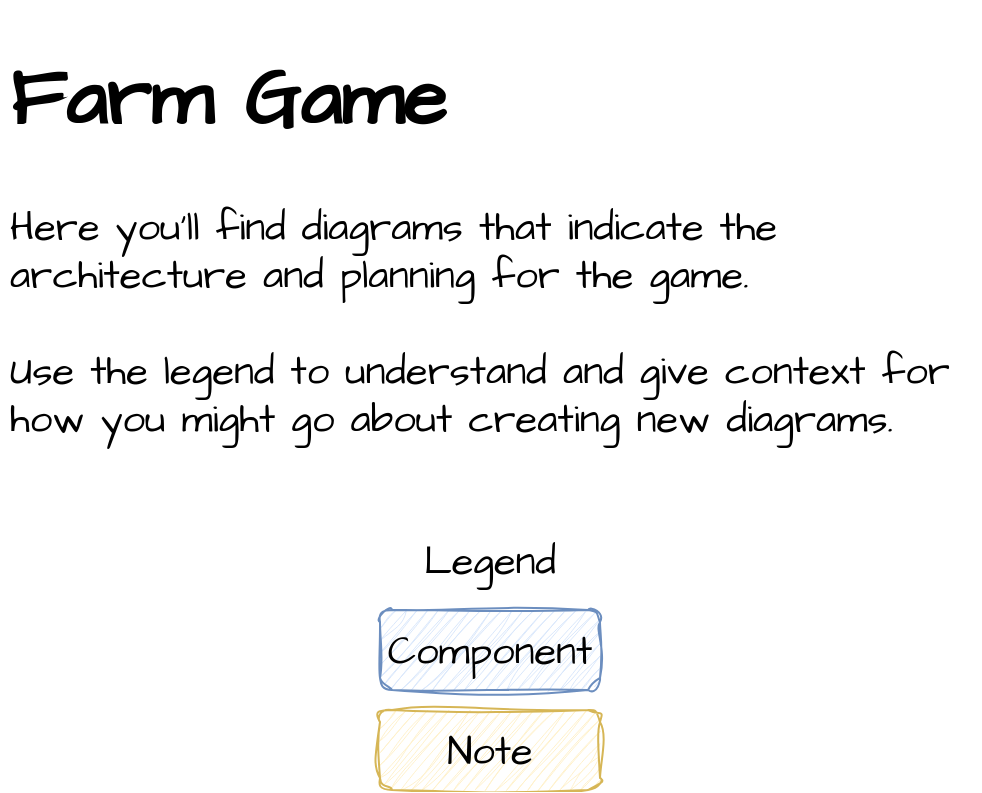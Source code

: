 <mxfile version="20.8.23" type="embed" pages="3">
    <diagram id="5LL1bgMLcIcRwywR8SrD" name="Index">
        <mxGraphModel dx="1005" dy="867" grid="1" gridSize="10" guides="1" tooltips="1" connect="1" arrows="1" fold="1" page="1" pageScale="1" pageWidth="850" pageHeight="850" math="0" shadow="0">
            <root>
                <mxCell id="0"/>
                <mxCell id="1" parent="0"/>
                <mxCell id="zY0MIBWVpZhsljXnVnaO-1" value="Component" style="rounded=1;whiteSpace=wrap;html=1;sketch=1;hachureGap=4;jiggle=2;curveFitting=1;fontFamily=Architects Daughter;fontSource=https%3A%2F%2Ffonts.googleapis.com%2Fcss%3Ffamily%3DArchitects%2BDaughter;fontSize=20;fillColor=#dae8fc;strokeColor=#6c8ebf;" vertex="1" parent="1">
                    <mxGeometry x="370" y="500" width="110" height="40" as="geometry"/>
                </mxCell>
                <mxCell id="zY0MIBWVpZhsljXnVnaO-2" value="Legend" style="text;html=1;strokeColor=none;fillColor=none;align=center;verticalAlign=middle;whiteSpace=wrap;rounded=0;fontSize=20;fontFamily=Architects Daughter;fontColor=#000000;" vertex="1" parent="1">
                    <mxGeometry x="395" y="460" width="60" height="30" as="geometry"/>
                </mxCell>
                <mxCell id="zY0MIBWVpZhsljXnVnaO-3" value="Note" style="rounded=1;whiteSpace=wrap;html=1;sketch=1;hachureGap=4;jiggle=2;curveFitting=1;fontFamily=Architects Daughter;fontSource=https%3A%2F%2Ffonts.googleapis.com%2Fcss%3Ffamily%3DArchitects%2BDaughter;fontSize=20;fillColor=#fff2cc;strokeColor=#d6b656;" vertex="1" parent="1">
                    <mxGeometry x="370" y="550" width="110" height="40" as="geometry"/>
                </mxCell>
                <mxCell id="zY0MIBWVpZhsljXnVnaO-4" value="&lt;h1&gt;Farm Game&lt;/h1&gt;&lt;p&gt;Here you'll find diagrams that indicate the architecture and planning for the game.&lt;br&gt;&lt;br&gt;Use the legend to understand and give context for how you might go about creating new diagrams.&lt;/p&gt;" style="text;html=1;strokeColor=none;fillColor=none;spacing=5;spacingTop=-20;whiteSpace=wrap;overflow=hidden;rounded=0;fontSize=20;fontFamily=Architects Daughter;fontColor=#000000;" vertex="1" parent="1">
                    <mxGeometry x="180" y="205" width="490" height="220" as="geometry"/>
                </mxCell>
            </root>
        </mxGraphModel>
    </diagram>
    <diagram id="st60KRThI-hdyKNG8Uz0" name="Planting">
        <mxGraphModel dx="1005" dy="867" grid="1" gridSize="10" guides="1" tooltips="1" connect="1" arrows="1" fold="1" page="1" pageScale="1" pageWidth="850" pageHeight="850" math="0" shadow="0">
            <root>
                <mxCell id="0"/>
                <mxCell id="1" parent="0"/>
                <mxCell id="36" value="" style="endArrow=none;dashed=1;html=1;dashPattern=1 3;strokeWidth=2;sketch=1;hachureGap=4;jiggle=2;curveFitting=1;fontFamily=Architects Daughter;fontSource=https%3A%2F%2Ffonts.googleapis.com%2Fcss%3Ffamily%3DArchitects%2BDaughter;fontSize=16;fontColor=#000000;fillColor=#f8cecc;strokeColor=#b85450;" edge="1" parent="1">
                    <mxGeometry width="50" height="50" relative="1" as="geometry">
                        <mxPoint x="420" y="750" as="sourcePoint"/>
                        <mxPoint x="420" y="230" as="targetPoint"/>
                    </mxGeometry>
                </mxCell>
                <mxCell id="18" value="" style="edgeStyle=none;sketch=1;hachureGap=4;jiggle=2;curveFitting=1;html=1;fontFamily=Architects Daughter;fontSource=https%3A%2F%2Ffonts.googleapis.com%2Fcss%3Ffamily%3DArchitects%2BDaughter;fontSize=16;fontColor=#000000;" edge="1" parent="1" source="3" target="17">
                    <mxGeometry relative="1" as="geometry"/>
                </mxCell>
                <mxCell id="3" value="Seed" style="rounded=1;whiteSpace=wrap;html=1;sketch=1;hachureGap=4;jiggle=2;curveFitting=1;fontFamily=Architects Daughter;fontSource=https%3A%2F%2Ffonts.googleapis.com%2Fcss%3Ffamily%3DArchitects%2BDaughter;fontSize=20;fillColor=#dae8fc;strokeColor=#6c8ebf;" parent="1" vertex="1">
                    <mxGeometry x="150" y="460" width="120" height="60" as="geometry"/>
                </mxCell>
                <mxCell id="25" value="" style="edgeStyle=none;sketch=1;hachureGap=4;jiggle=2;curveFitting=1;html=1;fontFamily=Architects Daughter;fontSource=https%3A%2F%2Ffonts.googleapis.com%2Fcss%3Ffamily%3DArchitects%2BDaughter;fontSize=16;fontColor=#000000;" edge="1" parent="1" source="4" target="24">
                    <mxGeometry relative="1" as="geometry"/>
                </mxCell>
                <mxCell id="4" value="PlantPlot" style="rounded=1;whiteSpace=wrap;html=1;sketch=1;hachureGap=4;jiggle=2;curveFitting=1;fontFamily=Architects Daughter;fontSource=https%3A%2F%2Ffonts.googleapis.com%2Fcss%3Ffamily%3DArchitects%2BDaughter;fontSize=20;fillColor=#dae8fc;strokeColor=#6c8ebf;" parent="1" vertex="1">
                    <mxGeometry x="580" y="460" width="120" height="60" as="geometry"/>
                </mxCell>
                <mxCell id="16" value="&lt;h1&gt;&lt;font color=&quot;#000000&quot;&gt;Planting&lt;/font&gt;&lt;/h1&gt;&lt;p&gt;&lt;font color=&quot;#000000&quot;&gt;Player will collect Seeds to be placed into PlantPlots&lt;/font&gt;&lt;/p&gt;" style="text;html=1;strokeColor=none;fillColor=none;spacing=5;spacingTop=-20;whiteSpace=wrap;overflow=hidden;rounded=0;fontSize=20;fontFamily=Architects Daughter;fontColor=#FF0000;" vertex="1" parent="1">
                    <mxGeometry x="10" y="10" width="330" height="140" as="geometry"/>
                </mxCell>
                <mxCell id="20" value="" style="edgeStyle=none;sketch=1;hachureGap=4;jiggle=2;curveFitting=1;html=1;fontFamily=Architects Daughter;fontSource=https%3A%2F%2Ffonts.googleapis.com%2Fcss%3Ffamily%3DArchitects%2BDaughter;fontSize=16;fontColor=#000000;" edge="1" parent="1" source="17" target="19">
                    <mxGeometry relative="1" as="geometry"/>
                </mxCell>
                <mxCell id="17" value="Tool" style="rounded=1;whiteSpace=wrap;html=1;sketch=1;hachureGap=4;jiggle=2;curveFitting=1;fontFamily=Architects Daughter;fontSource=https%3A%2F%2Ffonts.googleapis.com%2Fcss%3Ffamily%3DArchitects%2BDaughter;fontSize=20;" vertex="1" parent="1">
                    <mxGeometry x="177.5" y="550" width="60" height="35" as="geometry"/>
                </mxCell>
                <mxCell id="22" value="" style="edgeStyle=none;sketch=1;hachureGap=4;jiggle=2;curveFitting=1;html=1;fontFamily=Architects Daughter;fontSource=https%3A%2F%2Ffonts.googleapis.com%2Fcss%3Ffamily%3DArchitects%2BDaughter;fontSize=16;fontColor=#000000;" edge="1" parent="1" source="19" target="21">
                    <mxGeometry relative="1" as="geometry"/>
                </mxCell>
                <mxCell id="19" value="Activated()" style="rounded=1;whiteSpace=wrap;html=1;sketch=1;hachureGap=4;jiggle=2;curveFitting=1;fontFamily=Architects Daughter;fontSource=https%3A%2F%2Ffonts.googleapis.com%2Fcss%3Ffamily%3DArchitects%2BDaughter;fontSize=20;" vertex="1" parent="1">
                    <mxGeometry x="150" y="617.5" width="115" height="30" as="geometry"/>
                </mxCell>
                <mxCell id="21" value="RemoteEvent" style="rounded=1;whiteSpace=wrap;html=1;sketch=1;hachureGap=4;jiggle=2;curveFitting=1;fontFamily=Architects Daughter;fontSource=https%3A%2F%2Ffonts.googleapis.com%2Fcss%3Ffamily%3DArchitects%2BDaughter;fontSize=20;" vertex="1" parent="1">
                    <mxGeometry x="340" y="475" width="145" height="30" as="geometry"/>
                </mxCell>
                <mxCell id="23" value="" style="edgeStyle=none;sketch=1;hachureGap=4;jiggle=2;curveFitting=1;html=1;fontFamily=Architects Daughter;fontSource=https%3A%2F%2Ffonts.googleapis.com%2Fcss%3Ffamily%3DArchitects%2BDaughter;fontSize=16;fontColor=#000000;" edge="1" parent="1" source="21" target="4">
                    <mxGeometry relative="1" as="geometry">
                        <mxPoint x="445" y="600" as="sourcePoint"/>
                        <mxPoint x="490" y="600" as="targetPoint"/>
                    </mxGeometry>
                </mxCell>
                <mxCell id="24" value="Plant" style="rounded=1;whiteSpace=wrap;html=1;sketch=1;hachureGap=4;jiggle=2;curveFitting=1;fontFamily=Architects Daughter;fontSource=https%3A%2F%2Ffonts.googleapis.com%2Fcss%3Ffamily%3DArchitects%2BDaughter;fontSize=20;fillColor=#dae8fc;strokeColor=#6c8ebf;" vertex="1" parent="1">
                    <mxGeometry x="580" y="600" width="120" height="60" as="geometry"/>
                </mxCell>
                <mxCell id="33" style="edgeStyle=none;sketch=1;hachureGap=4;jiggle=2;curveFitting=1;html=1;exitX=0.5;exitY=1;exitDx=0;exitDy=0;fontFamily=Architects Daughter;fontSource=https%3A%2F%2Ffonts.googleapis.com%2Fcss%3Ffamily%3DArchitects%2BDaughter;fontSize=16;fontColor=#000000;" edge="1" parent="1" source="31" target="21">
                    <mxGeometry relative="1" as="geometry"/>
                </mxCell>
                <mxCell id="31" value="What kind of seed?" style="rounded=1;whiteSpace=wrap;html=1;sketch=1;hachureGap=4;jiggle=2;curveFitting=1;fontFamily=Architects Daughter;fontSource=https%3A%2F%2Ffonts.googleapis.com%2Fcss%3Ffamily%3DArchitects%2BDaughter;fontSize=20;fillColor=#fff2cc;strokeColor=#d6b656;" vertex="1" parent="1">
                    <mxGeometry x="178.75" y="360" width="117.5" height="60" as="geometry"/>
                </mxCell>
                <mxCell id="34" style="edgeStyle=none;sketch=1;hachureGap=4;jiggle=2;curveFitting=1;html=1;exitX=0.5;exitY=1;exitDx=0;exitDy=0;fontFamily=Architects Daughter;fontSource=https%3A%2F%2Ffonts.googleapis.com%2Fcss%3Ffamily%3DArchitects%2BDaughter;fontSize=16;fontColor=#000000;" edge="1" parent="1" source="32" target="21">
                    <mxGeometry relative="1" as="geometry"/>
                </mxCell>
                <mxCell id="32" value="Which PlantPlot?" style="rounded=1;whiteSpace=wrap;html=1;sketch=1;hachureGap=4;jiggle=2;curveFitting=1;fontFamily=Architects Daughter;fontSource=https%3A%2F%2Ffonts.googleapis.com%2Fcss%3Ffamily%3DArchitects%2BDaughter;fontSize=20;fillColor=#fff2cc;strokeColor=#d6b656;" vertex="1" parent="1">
                    <mxGeometry x="310" y="360" width="100" height="60" as="geometry"/>
                </mxCell>
                <mxCell id="38" value="Client" style="text;html=1;strokeColor=#6c8ebf;fillColor=#dae8fc;align=center;verticalAlign=middle;whiteSpace=wrap;rounded=0;fontSize=20;fontFamily=Architects Daughter;" vertex="1" parent="1">
                    <mxGeometry x="205" y="230" width="65" height="30" as="geometry"/>
                </mxCell>
                <mxCell id="39" value="Server" style="text;html=1;strokeColor=#82b366;fillColor=#d5e8d4;align=center;verticalAlign=middle;whiteSpace=wrap;rounded=0;fontSize=20;fontFamily=Architects Daughter;" vertex="1" parent="1">
                    <mxGeometry x="570" y="230" width="70" height="30" as="geometry"/>
                </mxCell>
            </root>
        </mxGraphModel>
    </diagram>
    <diagram id="T7y1cq-I421D0Dci_ju5" name="Seed">
        <mxGraphModel dx="1005" dy="867" grid="1" gridSize="10" guides="1" tooltips="1" connect="1" arrows="1" fold="1" page="1" pageScale="1" pageWidth="850" pageHeight="850" math="0" shadow="0">
            <root>
                <mxCell id="0"/>
                <mxCell id="1" parent="0"/>
                <mxCell id="drWn4yXEJiF0bwWJMUm0-6" value="&lt;h1&gt;&lt;font color=&quot;#000000&quot;&gt;Seed&lt;/font&gt;&lt;/h1&gt;&lt;p&gt;&lt;font color=&quot;#000000&quot;&gt;The architecture for the seed component&lt;/font&gt;&lt;/p&gt;" style="text;html=1;strokeColor=none;fillColor=none;spacing=5;spacingTop=-20;whiteSpace=wrap;overflow=hidden;rounded=0;fontSize=20;fontFamily=Architects Daughter;fontColor=#FF0000;" vertex="1" parent="1">
                    <mxGeometry x="20" y="20" width="330" height="140" as="geometry"/>
                </mxCell>
                <mxCell id="2-4nw458gLGBmuBFe4UR-3" value="" style="edgeStyle=none;sketch=1;hachureGap=4;jiggle=2;curveFitting=1;html=1;fontFamily=Architects Daughter;fontSource=https%3A%2F%2Ffonts.googleapis.com%2Fcss%3Ffamily%3DArchitects%2BDaughter;fontSize=16;fontColor=#000000;" edge="1" parent="1" source="2-4nw458gLGBmuBFe4UR-1" target="2-4nw458gLGBmuBFe4UR-2">
                    <mxGeometry relative="1" as="geometry"/>
                </mxCell>
                <mxCell id="2-4nw458gLGBmuBFe4UR-5" value="" style="edgeStyle=none;sketch=1;hachureGap=4;jiggle=2;curveFitting=1;html=1;fontFamily=Architects Daughter;fontSource=https%3A%2F%2Ffonts.googleapis.com%2Fcss%3Ffamily%3DArchitects%2BDaughter;fontSize=16;fontColor=#000000;" edge="1" parent="1" source="2-4nw458gLGBmuBFe4UR-1" target="2-4nw458gLGBmuBFe4UR-4">
                    <mxGeometry relative="1" as="geometry"/>
                </mxCell>
                <mxCell id="2-4nw458gLGBmuBFe4UR-1" value="Tool" style="rounded=1;whiteSpace=wrap;html=1;sketch=1;hachureGap=4;jiggle=2;curveFitting=1;fontFamily=Architects Daughter;fontSource=https%3A%2F%2Ffonts.googleapis.com%2Fcss%3Ffamily%3DArchitects%2BDaughter;fontSize=20;fontColor=#000000;" vertex="1" parent="1">
                    <mxGeometry x="383" y="420" width="120" height="60" as="geometry"/>
                </mxCell>
                <mxCell id="2-4nw458gLGBmuBFe4UR-2" value="Handle" style="rounded=1;whiteSpace=wrap;html=1;sketch=1;hachureGap=4;jiggle=2;curveFitting=1;fontFamily=Architects Daughter;fontSource=https%3A%2F%2Ffonts.googleapis.com%2Fcss%3Ffamily%3DArchitects%2BDaughter;fontSize=20;fontColor=#000000;" vertex="1" parent="1">
                    <mxGeometry x="213" y="420" width="120" height="60" as="geometry"/>
                </mxCell>
                <mxCell id="2-4nw458gLGBmuBFe4UR-4" value="Activated()" style="rounded=1;whiteSpace=wrap;html=1;sketch=1;hachureGap=4;jiggle=2;curveFitting=1;fontFamily=Architects Daughter;fontSource=https%3A%2F%2Ffonts.googleapis.com%2Fcss%3Ffamily%3DArchitects%2BDaughter;fontSize=20;fontColor=#000000;" vertex="1" parent="1">
                    <mxGeometry x="553" y="420" width="120" height="60" as="geometry"/>
                </mxCell>
                <mxCell id="bZhxeeqeOID28MEYnZhv-2" style="edgeStyle=none;sketch=1;hachureGap=4;jiggle=2;curveFitting=1;html=1;fontFamily=Architects Daughter;fontSource=https%3A%2F%2Ffonts.googleapis.com%2Fcss%3Ffamily%3DArchitects%2BDaughter;fontSize=16;fontColor=#000000;" edge="1" parent="1" source="bZhxeeqeOID28MEYnZhv-1" target="2-4nw458gLGBmuBFe4UR-1">
                    <mxGeometry relative="1" as="geometry"/>
                </mxCell>
                <mxCell id="bZhxeeqeOID28MEYnZhv-1" value="Seed" style="rounded=1;whiteSpace=wrap;html=1;sketch=1;hachureGap=4;jiggle=2;curveFitting=1;fontFamily=Architects Daughter;fontSource=https%3A%2F%2Ffonts.googleapis.com%2Fcss%3Ffamily%3DArchitects%2BDaughter;fontSize=20;fillColor=#dae8fc;strokeColor=#6c8ebf;" vertex="1" parent="1">
                    <mxGeometry x="383" y="295" width="120" height="60" as="geometry"/>
                </mxCell>
                <mxCell id="TmGA234_xdmw_GBCc_dj-7" style="edgeStyle=none;sketch=1;hachureGap=4;jiggle=2;curveFitting=1;html=1;fontFamily=Architects Daughter;fontSource=https%3A%2F%2Ffonts.googleapis.com%2Fcss%3Ffamily%3DArchitects%2BDaughter;fontSize=16;fontColor=#000000;" edge="1" parent="1" source="TmGA234_xdmw_GBCc_dj-1" target="2-4nw458gLGBmuBFe4UR-4">
                    <mxGeometry relative="1" as="geometry"/>
                </mxCell>
                <mxCell id="TmGA234_xdmw_GBCc_dj-1" value="Plants the seed by sending a signal to the server" style="rounded=1;whiteSpace=wrap;html=1;sketch=1;hachureGap=4;jiggle=2;curveFitting=1;fontFamily=Architects Daughter;fontSource=https%3A%2F%2Ffonts.googleapis.com%2Fcss%3Ffamily%3DArchitects%2BDaughter;fontSize=20;fillColor=#fff2cc;strokeColor=#d6b656;" vertex="1" parent="1">
                    <mxGeometry x="541.75" y="515" width="142.5" height="100" as="geometry"/>
                </mxCell>
                <mxCell id="TmGA234_xdmw_GBCc_dj-13" style="edgeStyle=none;sketch=1;hachureGap=4;jiggle=2;curveFitting=1;html=1;fontFamily=Architects Daughter;fontSource=https%3A%2F%2Ffonts.googleapis.com%2Fcss%3Ffamily%3DArchitects%2BDaughter;fontSize=16;fontColor=#000000;" edge="1" parent="1" source="TmGA234_xdmw_GBCc_dj-3" target="2-4nw458gLGBmuBFe4UR-4">
                    <mxGeometry relative="1" as="geometry"/>
                </mxCell>
                <mxCell id="TmGA234_xdmw_GBCc_dj-14" style="edgeStyle=none;sketch=1;hachureGap=4;jiggle=2;curveFitting=1;html=1;fontFamily=Architects Daughter;fontSource=https%3A%2F%2Ffonts.googleapis.com%2Fcss%3Ffamily%3DArchitects%2BDaughter;fontSize=16;fontColor=#000000;" edge="1" parent="1" source="TmGA234_xdmw_GBCc_dj-3" target="2-4nw458gLGBmuBFe4UR-1">
                    <mxGeometry relative="1" as="geometry"/>
                </mxCell>
                <mxCell id="TmGA234_xdmw_GBCc_dj-3" value="The &lt;font color=&quot;#ff0000&quot;&gt;Name&lt;/font&gt; of the tool is currently how the server finds out about the kind of seed on activation of the tool" style="rounded=1;whiteSpace=wrap;html=1;sketch=1;hachureGap=4;jiggle=2;curveFitting=1;fontFamily=Architects Daughter;fontSource=https%3A%2F%2Ffonts.googleapis.com%2Fcss%3Ffamily%3DArchitects%2BDaughter;fontSize=20;fillColor=#fff2cc;strokeColor=#d6b656;" vertex="1" parent="1">
                    <mxGeometry x="553" y="245" width="240" height="120" as="geometry"/>
                </mxCell>
                <mxCell id="TmGA234_xdmw_GBCc_dj-8" style="edgeStyle=none;sketch=1;hachureGap=4;jiggle=2;curveFitting=1;html=1;fontFamily=Architects Daughter;fontSource=https%3A%2F%2Ffonts.googleapis.com%2Fcss%3Ffamily%3DArchitects%2BDaughter;fontSize=16;fontColor=#000000;" edge="1" parent="1" source="TmGA234_xdmw_GBCc_dj-5" target="2-4nw458gLGBmuBFe4UR-1">
                    <mxGeometry relative="1" as="geometry"/>
                </mxCell>
                <mxCell id="TmGA234_xdmw_GBCc_dj-5" value="Equippable by the player" style="rounded=1;whiteSpace=wrap;html=1;sketch=1;hachureGap=4;jiggle=2;curveFitting=1;fontFamily=Architects Daughter;fontSource=https%3A%2F%2Ffonts.googleapis.com%2Fcss%3Ffamily%3DArchitects%2BDaughter;fontSize=20;fillColor=#fff2cc;strokeColor=#d6b656;" vertex="1" parent="1">
                    <mxGeometry x="376" y="525" width="135" height="60" as="geometry"/>
                </mxCell>
                <mxCell id="TmGA234_xdmw_GBCc_dj-11" style="edgeStyle=none;sketch=1;hachureGap=4;jiggle=2;curveFitting=1;html=1;fontFamily=Architects Daughter;fontSource=https%3A%2F%2Ffonts.googleapis.com%2Fcss%3Ffamily%3DArchitects%2BDaughter;fontSize=16;fontColor=#000000;" edge="1" parent="1" source="TmGA234_xdmw_GBCc_dj-10" target="2-4nw458gLGBmuBFe4UR-2">
                    <mxGeometry relative="1" as="geometry"/>
                </mxCell>
                <mxCell id="TmGA234_xdmw_GBCc_dj-10" value="The Handle is a BasePart that can be decorated to look like the plant it will grow into" style="rounded=1;whiteSpace=wrap;html=1;sketch=1;hachureGap=4;jiggle=2;curveFitting=1;fontFamily=Architects Daughter;fontSource=https%3A%2F%2Ffonts.googleapis.com%2Fcss%3Ffamily%3DArchitects%2BDaughter;fontSize=20;fillColor=#fff2cc;strokeColor=#d6b656;" vertex="1" parent="1">
                    <mxGeometry x="58" y="235" width="230" height="120" as="geometry"/>
                </mxCell>
            </root>
        </mxGraphModel>
    </diagram>
</mxfile>